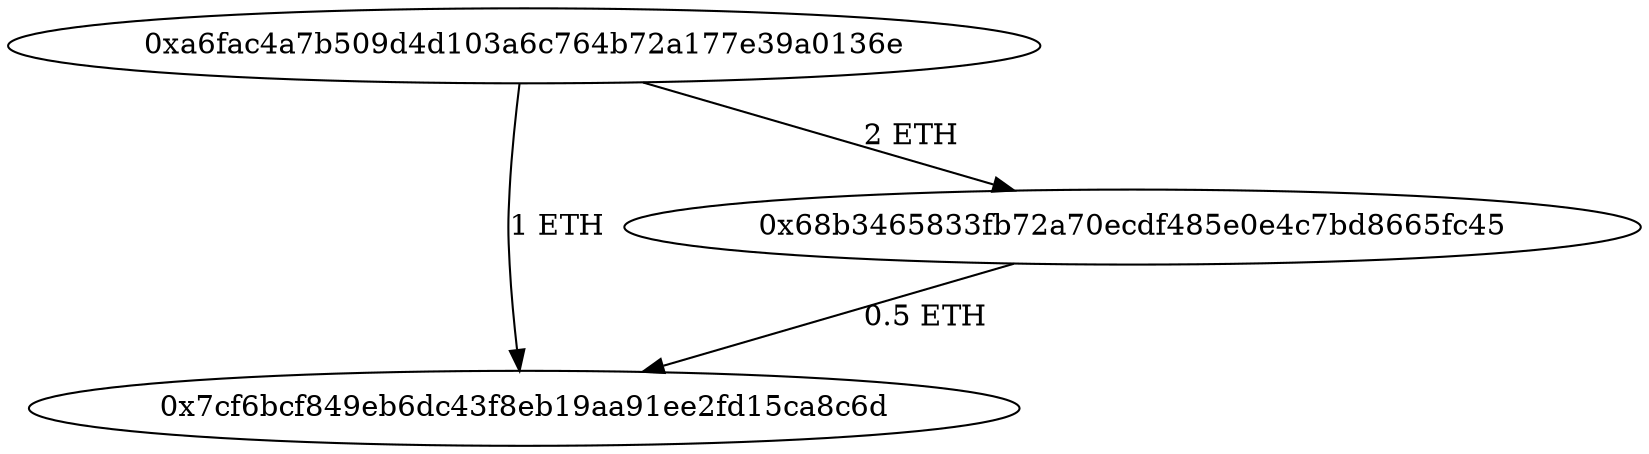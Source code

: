 // Wallet Transfers Graph Representation
digraph "Wallet Transfers" {
	"0xa6fac4a7b509d4d103a6c764b72a177e39a0136e"
	"0x7cf6bcf849eb6dc43f8eb19aa91ee2fd15ca8c6d"
	"0x68b3465833fb72a70ecdf485e0e4c7bd8665fc45"
	"0xa6fac4a7b509d4d103a6c764b72a177e39a0136e" -> "0x7cf6bcf849eb6dc43f8eb19aa91ee2fd15ca8c6d" [label="1 ETH"]
	"0xa6fac4a7b509d4d103a6c764b72a177e39a0136e" -> "0x68b3465833fb72a70ecdf485e0e4c7bd8665fc45" [label="2 ETH"]
	"0x68b3465833fb72a70ecdf485e0e4c7bd8665fc45" -> "0x7cf6bcf849eb6dc43f8eb19aa91ee2fd15ca8c6d" [label="0.5 ETH"]
}
